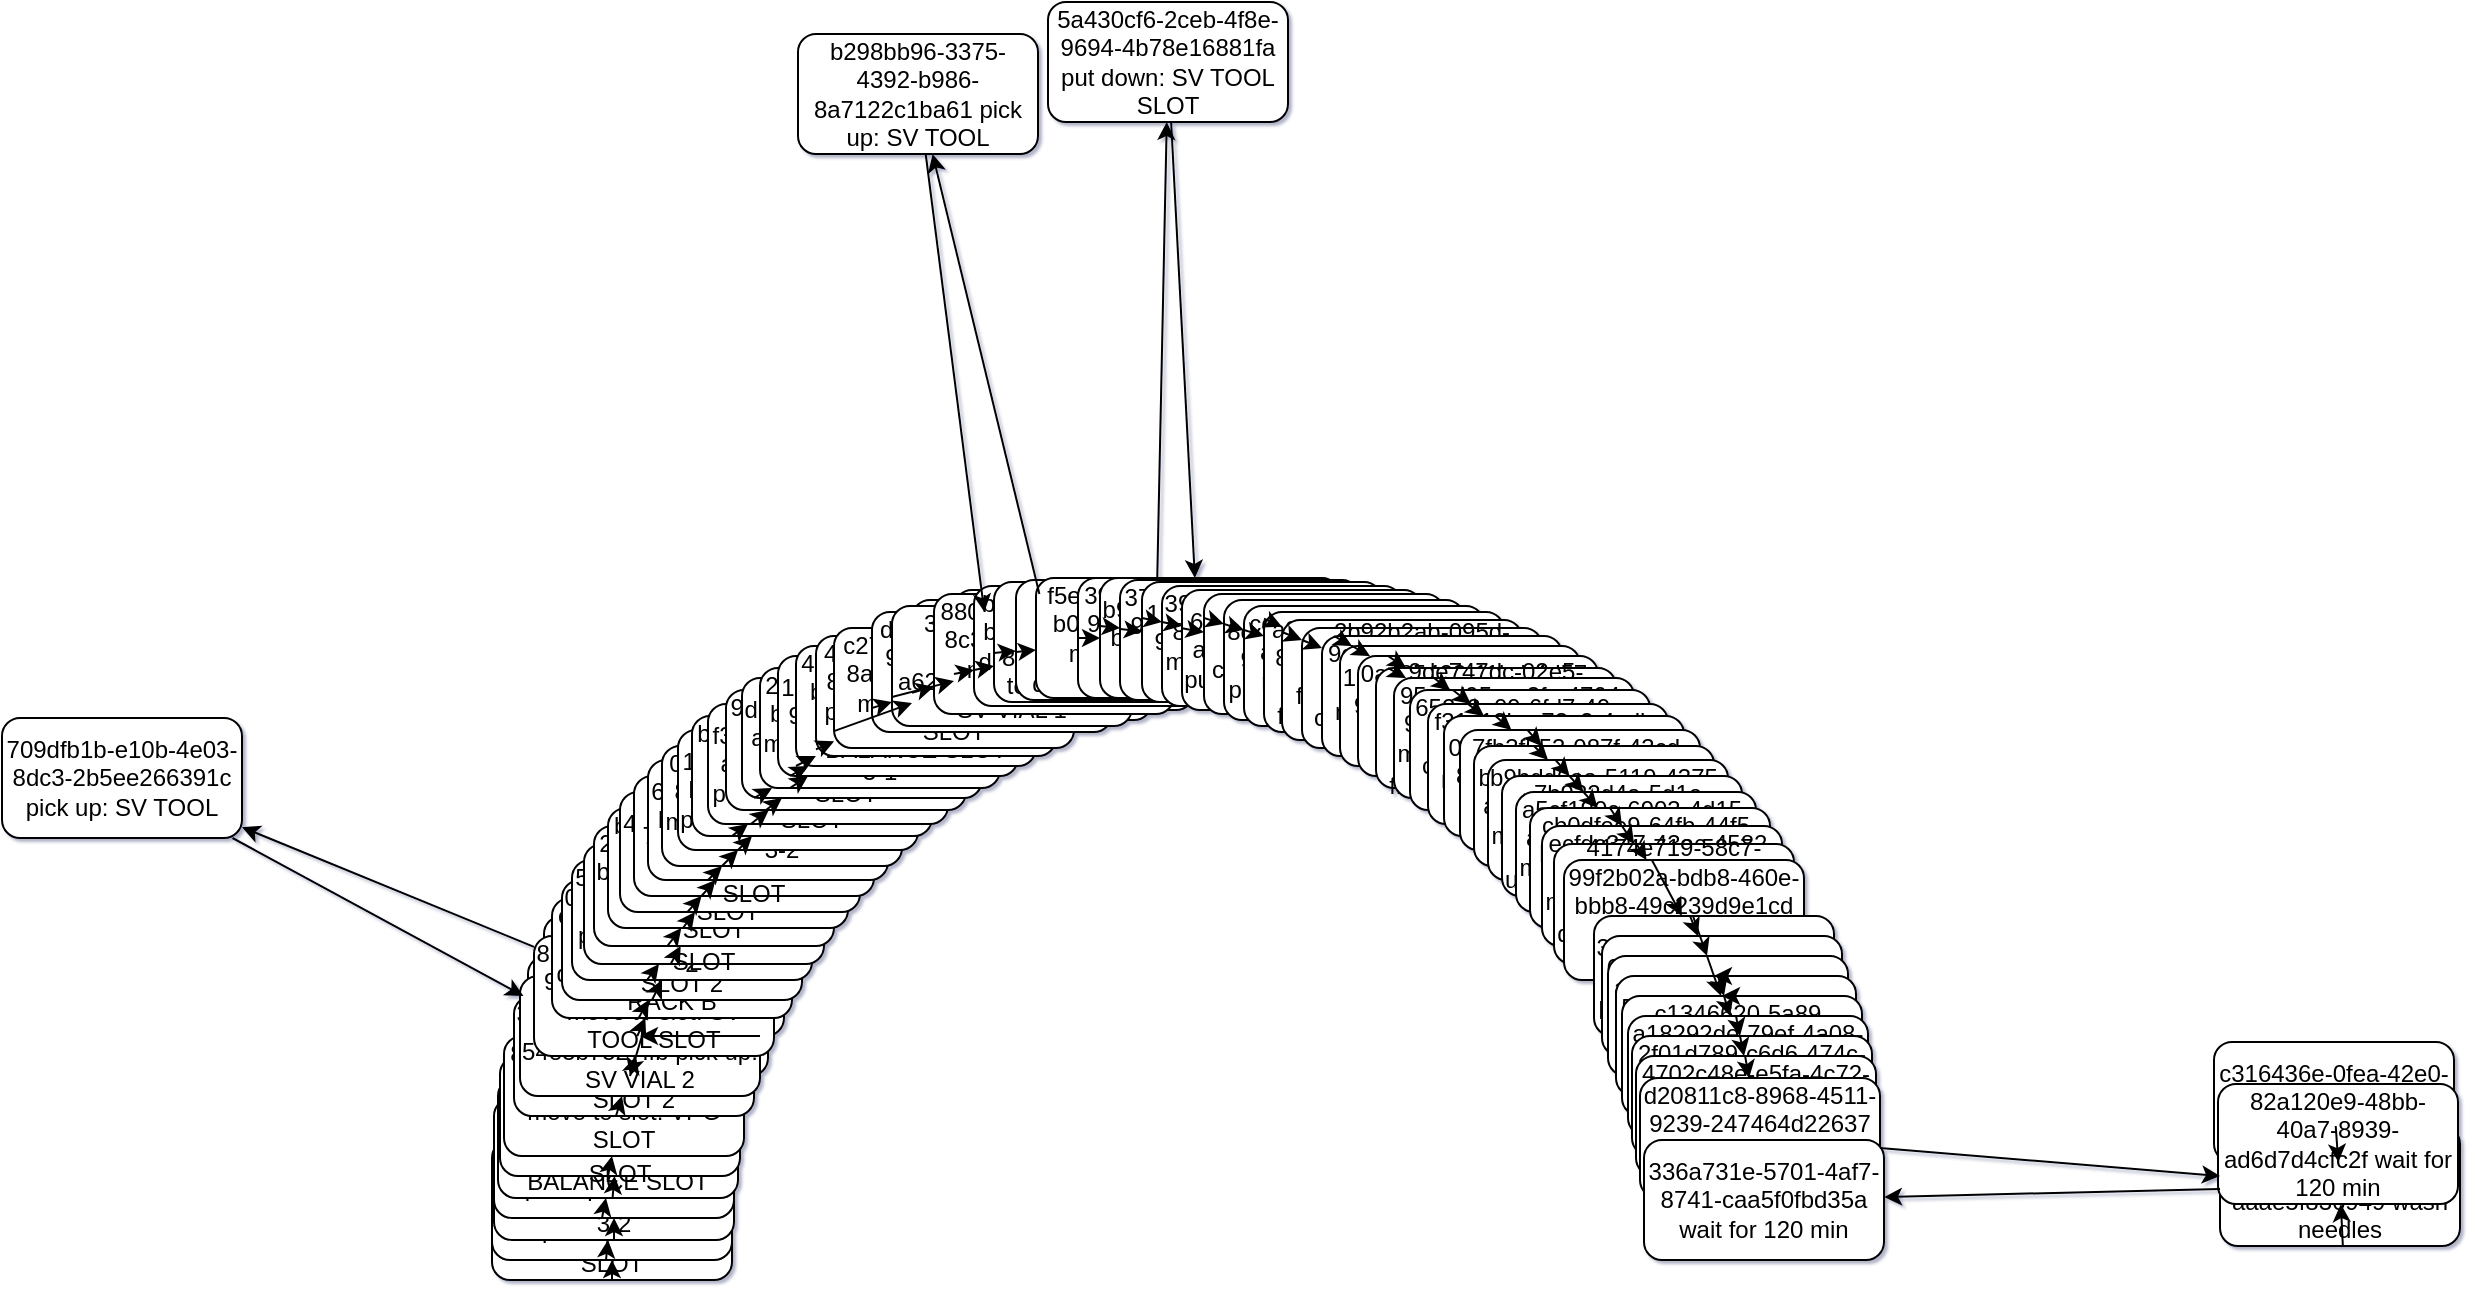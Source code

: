 <mxfile type="device" compressed="false">
    <diagram id="Page-1" name="Page-1">
      <mxGraphModel dx="1360" dy="864" grid="1" gridSize="10" guides="1" tooltips="1" connect="1" arrows="1" fold="1" page="1" pageScale="1" pageWidth="827" pageHeight="1169" math="0" shadow="1">
        <root>
          <mxCell id="0" />   
          <mxCell id="1" parent="0" />
        <object id="57fafa9e-f9c8-4d63-a87a-6852ea38f09d move to slot: VPG SLOT" label="57fafa9e-f9c8-4d63-a87a-6852ea38f09d move to slot: VPG SLOT">
      <mxCell style="rounded=1;whiteSpace=wrap;html=1;" vertex="1" parent="1">
          <mxGeometry x="392" y="579" width="120" height="60" as="geometry" />
      </mxCell>
    </object><object id="19a2df2c-93fd-46ca-81f1-bc9d346430cc pick up: VPG" label="19a2df2c-93fd-46ca-81f1-bc9d346430cc pick up: VPG">
      <mxCell style="rounded=1;whiteSpace=wrap;html=1;" vertex="1" parent="1">
          <mxGeometry x="392" y="569" width="120" height="60" as="geometry" />
      </mxCell>
    </object><object id="7feb403e-9bb4-465f-bfa5-8bf2149316ab move to slot: SLOT 2-3-2" label="7feb403e-9bb4-465f-bfa5-8bf2149316ab move to slot: SLOT 2-3-2">
      <mxCell style="rounded=1;whiteSpace=wrap;html=1;" vertex="1" parent="1">
          <mxGeometry x="393" y="559" width="120" height="60" as="geometry" />
      </mxCell>
    </object><object id="258aa76c-5518-403f-96a3-dfd960e9dd5c pick up: RACK B" label="258aa76c-5518-403f-96a3-dfd960e9dd5c pick up: RACK B">
      <mxCell style="rounded=1;whiteSpace=wrap;html=1;" vertex="1" parent="1">
          <mxGeometry x="393" y="548" width="120" height="60" as="geometry" />
      </mxCell>
    </object><object id="fc1227f6-ee27-4049-a09e-8749f1ae92ce move to slot: BALANCE SLOT" label="fc1227f6-ee27-4049-a09e-8749f1ae92ce move to slot: BALANCE SLOT">
      <mxCell style="rounded=1;whiteSpace=wrap;html=1;" vertex="1" parent="1">
          <mxGeometry x="395" y="538" width="120" height="60" as="geometry" />
      </mxCell>
    </object><object id="7a4042a5-3b56-4518-89c7-bc04ceb5cebc put down: BALANCE SLOT" label="7a4042a5-3b56-4518-89c7-bc04ceb5cebc put down: BALANCE SLOT">
      <mxCell style="rounded=1;whiteSpace=wrap;html=1;" vertex="1" parent="1">
          <mxGeometry x="396" y="527" width="120" height="60" as="geometry" />
      </mxCell>
    </object><object id="884984cb-1140-489f-a6b8-caca636c25e5 move to slot: VPG SLOT" label="884984cb-1140-489f-a6b8-caca636c25e5 move to slot: VPG SLOT">
      <mxCell style="rounded=1;whiteSpace=wrap;html=1;" vertex="1" parent="1">
          <mxGeometry x="398" y="517" width="120" height="60" as="geometry" />
      </mxCell>
    </object><object id="31886bd6-c415-463a-97c1-d21e2b3a7f51 put down: VPG SLOT" label="31886bd6-c415-463a-97c1-d21e2b3a7f51 put down: VPG SLOT">
      <mxCell style="rounded=1;whiteSpace=wrap;html=1;" vertex="1" parent="1">
          <mxGeometry x="410" y="477" width="120" height="60" as="geometry" />
      </mxCell>
    </object><object id="36c53a86-9dd1-43c0-9971-f04ccb6f2100 move to slot: SVV SLOT 2" label="36c53a86-9dd1-43c0-9971-f04ccb6f2100 move to slot: SVV SLOT 2">
      <mxCell style="rounded=1;whiteSpace=wrap;html=1;" vertex="1" parent="1">
          <mxGeometry x="403" y="497" width="120" height="60" as="geometry" />
      </mxCell>
    </object><object id="d96d0475-37b4-43b0-bdf8-54e5b7527ffb pick up: SV VIAL 2" label="d96d0475-37b4-43b0-bdf8-54e5b7527ffb pick up: SV VIAL 2">
      <mxCell style="rounded=1;whiteSpace=wrap;html=1;" vertex="1" parent="1">
          <mxGeometry x="406" y="487" width="120" height="60" as="geometry" />
      </mxCell>
    </object><object id="43a35fc0-4aa7-467f-8954-dfd09f3c031e move to slot: BALANCE SLOT" label="43a35fc0-4aa7-467f-8954-dfd09f3c031e move to slot: BALANCE SLOT">
      <mxCell style="rounded=1;whiteSpace=wrap;html=1;" vertex="1" parent="1">
          <mxGeometry x="418" y="457" width="120" height="60" as="geometry" />
      </mxCell>
    </object><object id="82ccadb8-b184-415b-923a-a54b8e715c32 move to slot: SV TOOL SLOT" label="82ccadb8-b184-415b-923a-a54b8e715c32 move to slot: SV TOOL SLOT">
      <mxCell style="rounded=1;whiteSpace=wrap;html=1;" vertex="1" parent="1">
          <mxGeometry x="413" y="467" width="120" height="60" as="geometry" />
      </mxCell>
    </object><object id="709dfb1b-e10b-4e03-8dc3-2b5ee266391c pick up: SV TOOL" label="709dfb1b-e10b-4e03-8dc3-2b5ee266391c pick up: SV TOOL">
      <mxCell style="rounded=1;whiteSpace=wrap;html=1;" vertex="1" parent="1">
          <mxGeometry x="147" y="358" width="120" height="60" as="geometry" />
      </mxCell>
    </object><object id="c4b4ba7c-66f3-48ae-ac7c-bb8f917ca091 dispense_sv to: vial-2 RACK B" label="c4b4ba7c-66f3-48ae-ac7c-bb8f917ca091 dispense_sv to: vial-2 RACK B">
      <mxCell style="rounded=1;whiteSpace=wrap;html=1;" vertex="1" parent="1">
          <mxGeometry x="422" y="448" width="120" height="60" as="geometry" />
      </mxCell>
    </object><object id="0b4c9a50-050b-497c-ae94-7025cfb67dbd move to slot: SVV SLOT 2" label="0b4c9a50-050b-497c-ae94-7025cfb67dbd move to slot: SVV SLOT 2">
      <mxCell style="rounded=1;whiteSpace=wrap;html=1;" vertex="1" parent="1">
          <mxGeometry x="427" y="439" width="120" height="60" as="geometry" />
      </mxCell>
    </object><object id="5d88073c-079c-4c4a-b8b7-ea7fa998ec72 put down: SVV SLOT 2" label="5d88073c-079c-4c4a-b8b7-ea7fa998ec72 put down: SVV SLOT 2">
      <mxCell style="rounded=1;whiteSpace=wrap;html=1;" vertex="1" parent="1">
          <mxGeometry x="432" y="429" width="120" height="60" as="geometry" />
      </mxCell>
    </object><object id="44b69445-b10a-4da9-bbc1-a82e3b29fa16 move to slot: SV TOOL SLOT" label="44b69445-b10a-4da9-bbc1-a82e3b29fa16 move to slot: SV TOOL SLOT">
      <mxCell style="rounded=1;whiteSpace=wrap;html=1;" vertex="1" parent="1">
          <mxGeometry x="438" y="421" width="120" height="60" as="geometry" />
      </mxCell>
    </object><object id="26a40171-f01e-48c0-b89f-8648fbf9f5e4 put down: SV TOOL SLOT" label="26a40171-f01e-48c0-b89f-8648fbf9f5e4 put down: SV TOOL SLOT">
      <mxCell style="rounded=1;whiteSpace=wrap;html=1;" vertex="1" parent="1">
          <mxGeometry x="443" y="412" width="120" height="60" as="geometry" />
      </mxCell>
    </object><object id="bf4cb63e-c734-4523-9847-e5f0a1c34750 move to slot: VPG SLOT" label="bf4cb63e-c734-4523-9847-e5f0a1c34750 move to slot: VPG SLOT">
      <mxCell style="rounded=1;whiteSpace=wrap;html=1;" vertex="1" parent="1">
          <mxGeometry x="450" y="403" width="120" height="60" as="geometry" />
      </mxCell>
    </object><object id="4d797c1c-7d6c-4d9d-93ca-ca1627265ffa pick up: VPG" label="4d797c1c-7d6c-4d9d-93ca-ca1627265ffa pick up: VPG">
      <mxCell style="rounded=1;whiteSpace=wrap;html=1;" vertex="1" parent="1">
          <mxGeometry x="456" y="395" width="120" height="60" as="geometry" />
      </mxCell>
    </object><object id="08226ea5-e78e-4838-9256-73c2e8e6c350 move to slot: BALANCE SLOT" label="08226ea5-e78e-4838-9256-73c2e8e6c350 move to slot: BALANCE SLOT">
      <mxCell style="rounded=1;whiteSpace=wrap;html=1;" vertex="1" parent="1">
          <mxGeometry x="463" y="387" width="120" height="60" as="geometry" />
      </mxCell>
    </object><object id="6cec7706-5b0d-4bc2-b44d-ca1e759d7dbd pick up: RACK B" label="6cec7706-5b0d-4bc2-b44d-ca1e759d7dbd pick up: RACK B">
      <mxCell style="rounded=1;whiteSpace=wrap;html=1;" vertex="1" parent="1">
          <mxGeometry x="470" y="379" width="120" height="60" as="geometry" />
      </mxCell>
    </object><object id="06c6fae5-8ccc-495b-8d3e-8ed80babf941 move to slot: SLOT 2-3-2" label="06c6fae5-8ccc-495b-8d3e-8ed80babf941 move to slot: SLOT 2-3-2">
      <mxCell style="rounded=1;whiteSpace=wrap;html=1;" vertex="1" parent="1">
          <mxGeometry x="477" y="372" width="120" height="60" as="geometry" />
      </mxCell>
    </object><object id="127bf727-aae2-4b40-b546-ca47ca491209 put down: SLOT 2-3-2" label="127bf727-aae2-4b40-b546-ca47ca491209 put down: SLOT 2-3-2">
      <mxCell style="rounded=1;whiteSpace=wrap;html=1;" vertex="1" parent="1">
          <mxGeometry x="485" y="364" width="120" height="60" as="geometry" />
      </mxCell>
    </object><object id="b5c0b614-8ea0-40f7-8646-a515533af1f9 move to slot: VPG SLOT" label="b5c0b614-8ea0-40f7-8646-a515533af1f9 move to slot: VPG SLOT">
      <mxCell style="rounded=1;whiteSpace=wrap;html=1;" vertex="1" parent="1">
          <mxGeometry x="492" y="357" width="120" height="60" as="geometry" />
      </mxCell>
    </object><object id="f3668481-b1b5-40d2-aa46-4efb24700699 put down: VPG SLOT" label="f3668481-b1b5-40d2-aa46-4efb24700699 put down: VPG SLOT">
      <mxCell style="rounded=1;whiteSpace=wrap;html=1;" vertex="1" parent="1">
          <mxGeometry x="500" y="351" width="120" height="60" as="geometry" />
      </mxCell>
    </object><object id="9a83fdaa-6721-4944-8b96-3586b1f0570f move to slot: VPG SLOT" label="9a83fdaa-6721-4944-8b96-3586b1f0570f move to slot: VPG SLOT">
      <mxCell style="rounded=1;whiteSpace=wrap;html=1;" vertex="1" parent="1">
          <mxGeometry x="509" y="344" width="120" height="60" as="geometry" />
      </mxCell>
    </object><object id="d2b3d89c-70bb-4bec-a091-72357a544714 pick up: VPG" label="d2b3d89c-70bb-4bec-a091-72357a544714 pick up: VPG">
      <mxCell style="rounded=1;whiteSpace=wrap;html=1;" vertex="1" parent="1">
          <mxGeometry x="517" y="338" width="120" height="60" as="geometry" />
      </mxCell>
    </object><object id="2b5bbcf9-8246-466d-b928-7556baa532c1 move to slot: SLOT 2-3-1" label="2b5bbcf9-8246-466d-b928-7556baa532c1 move to slot: SLOT 2-3-1">
      <mxCell style="rounded=1;whiteSpace=wrap;html=1;" vertex="1" parent="1">
          <mxGeometry x="526" y="333" width="120" height="60" as="geometry" />
      </mxCell>
    </object><object id="1040cc44-9bce-49ea-9666-8e4dcd916ec4 pick up: RACK C" label="1040cc44-9bce-49ea-9666-8e4dcd916ec4 pick up: RACK C">
      <mxCell style="rounded=1;whiteSpace=wrap;html=1;" vertex="1" parent="1">
          <mxGeometry x="535" y="327" width="120" height="60" as="geometry" />
      </mxCell>
    </object><object id="4d951914-2d44-4cfe-b2b0-5c757f76c2b2 move to slot: BALANCE SLOT" label="4d951914-2d44-4cfe-b2b0-5c757f76c2b2 move to slot: BALANCE SLOT">
      <mxCell style="rounded=1;whiteSpace=wrap;html=1;" vertex="1" parent="1">
          <mxGeometry x="544" y="322" width="120" height="60" as="geometry" />
      </mxCell>
    </object><object id="4fd07723-8d3b-4faa-808c-202d4822edc3 put down: BALANCE SLOT" label="4fd07723-8d3b-4faa-808c-202d4822edc3 put down: BALANCE SLOT">
      <mxCell style="rounded=1;whiteSpace=wrap;html=1;" vertex="1" parent="1">
          <mxGeometry x="554" y="317" width="120" height="60" as="geometry" />
      </mxCell>
    </object><object id="c27ca382-aafe-4f7b-8a82-894e4fd6860d move to slot: VPG SLOT" label="c27ca382-aafe-4f7b-8a82-894e4fd6860d move to slot: VPG SLOT">
      <mxCell style="rounded=1;whiteSpace=wrap;html=1;" vertex="1" parent="1">
          <mxGeometry x="563" y="313" width="120" height="60" as="geometry" />
      </mxCell>
    </object><object id="1a351554-783a-49e9-ac67-8d5c9253b3cc put down: VPG SLOT" label="1a351554-783a-49e9-ac67-8d5c9253b3cc put down: VPG SLOT">
      <mxCell style="rounded=1;whiteSpace=wrap;html=1;" vertex="1" parent="1">
          <mxGeometry x="602" y="299" width="120" height="60" as="geometry" />
      </mxCell>
    </object><object id="dbfa9a19-9d37-4edf-9724-bf8519c81474 move to slot: SVV SLOT 1" label="dbfa9a19-9d37-4edf-9724-bf8519c81474 move to slot: SVV SLOT 1">
      <mxCell style="rounded=1;whiteSpace=wrap;html=1;" vertex="1" parent="1">
          <mxGeometry x="582" y="305" width="120" height="60" as="geometry" />
      </mxCell>
    </object><object id="3be9735a-b863-4498-8248-a62bfcdf1f6e pick up: SV VIAL 1" label="3be9735a-b863-4498-8248-a62bfcdf1f6e pick up: SV VIAL 1">
      <mxCell style="rounded=1;whiteSpace=wrap;html=1;" vertex="1" parent="1">
          <mxGeometry x="592" y="302" width="120" height="60" as="geometry" />
      </mxCell>
    </object><object id="1904db5f-e420-4441-9862-fb7e6cfbe74e move to slot: BALANCE SLOT" label="1904db5f-e420-4441-9862-fb7e6cfbe74e move to slot: BALANCE SLOT">
      <mxCell style="rounded=1;whiteSpace=wrap;html=1;" vertex="1" parent="1">
          <mxGeometry x="623" y="294" width="120" height="60" as="geometry" />
      </mxCell>
    </object><object id="880d4c0a-7cdd-45cf-8c34-4c2e8257a852 move to slot: SV TOOL SLOT" label="880d4c0a-7cdd-45cf-8c34-4c2e8257a852 move to slot: SV TOOL SLOT">
      <mxCell style="rounded=1;whiteSpace=wrap;html=1;" vertex="1" parent="1">
          <mxGeometry x="613" y="296" width="120" height="60" as="geometry" />
      </mxCell>
    </object><object id="b298bb96-3375-4392-b986-8a7122c1ba61 pick up: SV TOOL" label="b298bb96-3375-4392-b986-8a7122c1ba61 pick up: SV TOOL">
      <mxCell style="rounded=1;whiteSpace=wrap;html=1;" vertex="1" parent="1">
          <mxGeometry x="545" y="16" width="120" height="60" as="geometry" />
      </mxCell>
    </object><object id="b0fb17db-981f-4965-b796-925155b5488d dispense_sv to: vial-1 RACK C" label="b0fb17db-981f-4965-b796-925155b5488d dispense_sv to: vial-1 RACK C">
      <mxCell style="rounded=1;whiteSpace=wrap;html=1;" vertex="1" parent="1">
          <mxGeometry x="633" y="292" width="120" height="60" as="geometry" />
      </mxCell>
    </object><object id="43e70098-b7e9-4dd1-b6e9-8224899d28ce move to slot: SVV SLOT 1" label="43e70098-b7e9-4dd1-b6e9-8224899d28ce move to slot: SVV SLOT 1">
      <mxCell style="rounded=1;whiteSpace=wrap;html=1;" vertex="1" parent="1">
          <mxGeometry x="643" y="290" width="120" height="60" as="geometry" />
      </mxCell>
    </object><object id="6855760e-a22e-430b-ab9b-f2c533828610 put down: SVV SLOT 1" label="6855760e-a22e-430b-ab9b-f2c533828610 put down: SVV SLOT 1">
      <mxCell style="rounded=1;whiteSpace=wrap;html=1;" vertex="1" parent="1">
          <mxGeometry x="654" y="289" width="120" height="60" as="geometry" />
      </mxCell>
    </object><object id="f5e391f0-1403-47f3-b0eb-92aff08442ac move to slot: SV TOOL SLOT" label="f5e391f0-1403-47f3-b0eb-92aff08442ac move to slot: SV TOOL SLOT">
      <mxCell style="rounded=1;whiteSpace=wrap;html=1;" vertex="1" parent="1">
          <mxGeometry x="664" y="288" width="120" height="60" as="geometry" />
      </mxCell>
    </object><object id="5a430cf6-2ceb-4f8e-9694-4b78e16881fa put down: SV TOOL SLOT" label="5a430cf6-2ceb-4f8e-9694-4b78e16881fa put down: SV TOOL SLOT">
      <mxCell style="rounded=1;whiteSpace=wrap;html=1;" vertex="1" parent="1">
          <mxGeometry x="670" y="0" width="120" height="60" as="geometry" />
      </mxCell>
    </object><object id="39f6e775-211c-48d2-93d8-69d9a04a77d4 move to slot: VPG SLOT" label="39f6e775-211c-48d2-93d8-69d9a04a77d4 move to slot: VPG SLOT">
      <mxCell style="rounded=1;whiteSpace=wrap;html=1;" vertex="1" parent="1">
          <mxGeometry x="685" y="288" width="120" height="60" as="geometry" />
      </mxCell>
    </object><object id="b9b4c41e-8631-473c-b41b-126c953c759e pick up: VPG" label="b9b4c41e-8631-473c-b41b-126c953c759e pick up: VPG">
      <mxCell style="rounded=1;whiteSpace=wrap;html=1;" vertex="1" parent="1">
          <mxGeometry x="696" y="288" width="120" height="60" as="geometry" />
      </mxCell>
    </object><object id="37e68086-10f1-4e33-99c4-4954229a66cd move to slot: BALANCE SLOT" label="37e68086-10f1-4e33-99c4-4954229a66cd move to slot: BALANCE SLOT">
      <mxCell style="rounded=1;whiteSpace=wrap;html=1;" vertex="1" parent="1">
          <mxGeometry x="706" y="289" width="120" height="60" as="geometry" />
      </mxCell>
    </object><object id="1ab40290-2fea-404e-9da1-4d6f6146716a pick up: RACK C" label="1ab40290-2fea-404e-9da1-4d6f6146716a pick up: RACK C">
      <mxCell style="rounded=1;whiteSpace=wrap;html=1;" vertex="1" parent="1">
          <mxGeometry x="717" y="290" width="120" height="60" as="geometry" />
      </mxCell>
    </object><object id="390cbecb-8da3-427d-8cd2-dd02ca16bea9 move to slot: SLOT 2-3-1" label="390cbecb-8da3-427d-8cd2-dd02ca16bea9 move to slot: SLOT 2-3-1">
      <mxCell style="rounded=1;whiteSpace=wrap;html=1;" vertex="1" parent="1">
          <mxGeometry x="727" y="292" width="120" height="60" as="geometry" />
      </mxCell>
    </object><object id="65f6af21-03a8-4346-aca6-c777bee49589 put down: SLOT 2-3-1" label="65f6af21-03a8-4346-aca6-c777bee49589 put down: SLOT 2-3-1">
      <mxCell style="rounded=1;whiteSpace=wrap;html=1;" vertex="1" parent="1">
          <mxGeometry x="737" y="294" width="120" height="60" as="geometry" />
      </mxCell>
    </object><object id="de870939-51b0-4b09-bc27-c203d9d3de45 move to slot: VPG SLOT" label="de870939-51b0-4b09-bc27-c203d9d3de45 move to slot: VPG SLOT">
      <mxCell style="rounded=1;whiteSpace=wrap;html=1;" vertex="1" parent="1">
          <mxGeometry x="748" y="296" width="120" height="60" as="geometry" />
      </mxCell>
    </object><object id="8c9ec59c-eb00-4434-9fdd-b69c095f30a7 put down: VPG SLOT" label="8c9ec59c-eb00-4434-9fdd-b69c095f30a7 put down: VPG SLOT">
      <mxCell style="rounded=1;whiteSpace=wrap;html=1;" vertex="1" parent="1">
          <mxGeometry x="758" y="299" width="120" height="60" as="geometry" />
      </mxCell>
    </object><object id="cd1dd208-913b-493f-aa41-037b2af1b61f move to slot: SLOT OFF-1" label="cd1dd208-913b-493f-aa41-037b2af1b61f move to slot: SLOT OFF-1">
      <mxCell style="rounded=1;whiteSpace=wrap;html=1;" vertex="1" parent="1">
          <mxGeometry x="768" y="302" width="120" height="60" as="geometry" />
      </mxCell>
    </object><object id="a9b86636-f2fb-4228-820a-c23dcdd9d2cd concurrent aspirate from: vial-1 RACK A" label="a9b86636-f2fb-4228-820a-c23dcdd9d2cd concurrent aspirate from: vial-1 RACK A">
      <mxCell style="rounded=1;whiteSpace=wrap;html=1;" vertex="1" parent="1">
          <mxGeometry x="778" y="305" width="120" height="60" as="geometry" />
      </mxCell>
    </object><object id="361a679e-ec89-4da1-aa53-f26348059ef9 move to slot: SLOT 2-3-1" label="361a679e-ec89-4da1-aa53-f26348059ef9 move to slot: SLOT 2-3-1">
      <mxCell style="rounded=1;whiteSpace=wrap;html=1;" vertex="1" parent="1">
          <mxGeometry x="787" y="309" width="120" height="60" as="geometry" />
      </mxCell>
    </object><object id="2b92b2ab-095d-4375-a651-1d38b3793f28 concurrent dispense to: vial-1 RACK C" label="2b92b2ab-095d-4375-a651-1d38b3793f28 concurrent dispense to: vial-1 RACK C">
      <mxCell style="rounded=1;whiteSpace=wrap;html=1;" vertex="1" parent="1">
          <mxGeometry x="797" y="313" width="120" height="60" as="geometry" />
      </mxCell>
    </object><object id="9d1cdc29-ea67-48f0-a95f-df51cde3658c move to slot: WASH BAY" label="9d1cdc29-ea67-48f0-a95f-df51cde3658c move to slot: WASH BAY">
      <mxCell style="rounded=1;whiteSpace=wrap;html=1;" vertex="1" parent="1">
          <mxGeometry x="807" y="317" width="120" height="60" as="geometry" />
      </mxCell>
    </object><object id="167d511b-dd51-4bce-9c9f-34e8bbe60ced wash needles" label="167d511b-dd51-4bce-9c9f-34e8bbe60ced wash needles">
      <mxCell style="rounded=1;whiteSpace=wrap;html=1;" vertex="1" parent="1">
          <mxGeometry x="816" y="322" width="120" height="60" as="geometry" />
      </mxCell>
    </object><object id="0ac85423-11bd-4d57-82bd-2ef84ff812da move to slot: SLOT OFF-1" label="0ac85423-11bd-4d57-82bd-2ef84ff812da move to slot: SLOT OFF-1">
      <mxCell style="rounded=1;whiteSpace=wrap;html=1;" vertex="1" parent="1">
          <mxGeometry x="825" y="327" width="120" height="60" as="geometry" />
      </mxCell>
    </object><object id="9de747dc-02e5-4782-a816-b7cd75c89e60 concurrent aspirate from: vial-1 RACK A" label="9de747dc-02e5-4782-a816-b7cd75c89e60 concurrent aspirate from: vial-1 RACK A">
      <mxCell style="rounded=1;whiteSpace=wrap;html=1;" vertex="1" parent="1">
          <mxGeometry x="834" y="333" width="120" height="60" as="geometry" />
      </mxCell>
    </object><object id="95c6d95e-e3fc-4704-9c96-bed561de79d6 move to slot: SLOT 2-3-2" label="95c6d95e-e3fc-4704-9c96-bed561de79d6 move to slot: SLOT 2-3-2">
      <mxCell style="rounded=1;whiteSpace=wrap;html=1;" vertex="1" parent="1">
          <mxGeometry x="843" y="338" width="120" height="60" as="geometry" />
      </mxCell>
    </object><object id="652c3e09-6fd7-40ea-857f-0ea1eff9144b concurrent dispense to: vial-2 RACK B" label="652c3e09-6fd7-40ea-857f-0ea1eff9144b concurrent dispense to: vial-2 RACK B">
      <mxCell style="rounded=1;whiteSpace=wrap;html=1;" vertex="1" parent="1">
          <mxGeometry x="851" y="344" width="120" height="60" as="geometry" />
      </mxCell>
    </object><object id="f31c12ba-73c2-4cdb-a289-0de7fefe0db0 move to slot: WASH BAY" label="f31c12ba-73c2-4cdb-a289-0de7fefe0db0 move to slot: WASH BAY">
      <mxCell style="rounded=1;whiteSpace=wrap;html=1;" vertex="1" parent="1">
          <mxGeometry x="860" y="351" width="120" height="60" as="geometry" />
      </mxCell>
    </object><object id="09d260ea-ef2d-4577-84cd-5b1052c2dc0c wash needles" label="09d260ea-ef2d-4577-84cd-5b1052c2dc0c wash needles">
      <mxCell style="rounded=1;whiteSpace=wrap;html=1;" vertex="1" parent="1">
          <mxGeometry x="868" y="357" width="120" height="60" as="geometry" />
      </mxCell>
    </object><object id="7fb3f553-087f-43cd-b3ef-b8a657bbe108 move to slot: PDT SLOT 1" label="7fb3f553-087f-43cd-b3ef-b8a657bbe108 move to slot: PDT SLOT 1">
      <mxCell style="rounded=1;whiteSpace=wrap;html=1;" vertex="1" parent="1">
          <mxGeometry x="876" y="364" width="120" height="60" as="geometry" />
      </mxCell>
    </object><object id="b2e838f3-a37d-43e5-ae4a-300240d40552 pick up: PDT 1" label="b2e838f3-a37d-43e5-ae4a-300240d40552 pick up: PDT 1">
      <mxCell style="rounded=1;whiteSpace=wrap;html=1;" vertex="1" parent="1">
          <mxGeometry x="883" y="372" width="120" height="60" as="geometry" />
      </mxCell>
    </object><object id="b9bdd6aa-5119-4375-9870-1f692abf6035 move to slot: SLOT 2-3-3" label="b9bdd6aa-5119-4375-9870-1f692abf6035 move to slot: SLOT 2-3-3">
      <mxCell style="rounded=1;whiteSpace=wrap;html=1;" vertex="1" parent="1">
          <mxGeometry x="890" y="379" width="120" height="60" as="geometry" />
      </mxCell>
    </object><object id="7b932d4a-5d1e-472e-b140-50ce2cf8b9d2 pick up: PdpTip-1 RACK D" label="7b932d4a-5d1e-472e-b140-50ce2cf8b9d2 pick up: PdpTip-1 RACK D">
      <mxCell style="rounded=1;whiteSpace=wrap;html=1;" vertex="1" parent="1">
          <mxGeometry x="897" y="387" width="120" height="60" as="geometry" />
      </mxCell>
    </object><object id="a5cf190c-6903-4d15-a580-89ceb05b710b move to slot: SLOT 2-3-2" label="a5cf190c-6903-4d15-a580-89ceb05b710b move to slot: SLOT 2-3-2">
      <mxCell style="rounded=1;whiteSpace=wrap;html=1;" vertex="1" parent="1">
          <mxGeometry x="904" y="395" width="120" height="60" as="geometry" />
      </mxCell>
    </object><object id="cb0dfee9-64fb-44f5-b61e-6e7b58322921 aspirate_pdp from: vial-1 RACK B" label="cb0dfee9-64fb-44f5-b61e-6e7b58322921 aspirate_pdp from: vial-1 RACK B">
      <mxCell style="rounded=1;whiteSpace=wrap;html=1;" vertex="1" parent="1">
          <mxGeometry x="911" y="403" width="120" height="60" as="geometry" />
      </mxCell>
    </object><object id="ecfdc347-43ac-4582-9da5-f1b46f7695b7 move to slot: SLOT 2-3-1" label="ecfdc347-43ac-4582-9da5-f1b46f7695b7 move to slot: SLOT 2-3-1">
      <mxCell style="rounded=1;whiteSpace=wrap;html=1;" vertex="1" parent="1">
          <mxGeometry x="917" y="412" width="120" height="60" as="geometry" />
      </mxCell>
    </object><object id="4174e719-58c7-4d37-9eb7-5ef4730f408e dispense_pdp to: vial-1 RACK C" label="4174e719-58c7-4d37-9eb7-5ef4730f408e dispense_pdp to: vial-1 RACK C">
      <mxCell style="rounded=1;whiteSpace=wrap;html=1;" vertex="1" parent="1">
          <mxGeometry x="923" y="421" width="120" height="60" as="geometry" />
      </mxCell>
    </object><object id="99f2b02a-bdb8-460e-bbb8-49c239d9e1cd move to slot: DISPOSAL" label="99f2b02a-bdb8-460e-bbb8-49c239d9e1cd move to slot: DISPOSAL">
      <mxCell style="rounded=1;whiteSpace=wrap;html=1;" vertex="1" parent="1">
          <mxGeometry x="928" y="429" width="120" height="60" as="geometry" />
      </mxCell>
    </object><object id="388c5e77-c9b6-4420-aabd-46dfb2cba8af put down: DISPOSAL" label="388c5e77-c9b6-4420-aabd-46dfb2cba8af put down: DISPOSAL">
      <mxCell style="rounded=1;whiteSpace=wrap;html=1;" vertex="1" parent="1">
          <mxGeometry x="943" y="457" width="120" height="60" as="geometry" />
      </mxCell>
    </object><object id="63b087f2-3ead-4917-9f25-43d2a67f7ec1 wait for 5 min" label="63b087f2-3ead-4917-9f25-43d2a67f7ec1 wait for 5 min">
      <mxCell style="rounded=1;whiteSpace=wrap;html=1;" vertex="1" parent="1">
          <mxGeometry x="947" y="467" width="120" height="60" as="geometry" />
      </mxCell>
    </object><object id="a562cbba-c28f-46a9-8924-197d32057b61 wait for 5 min" label="a562cbba-c28f-46a9-8924-197d32057b61 wait for 5 min">
      <mxCell style="rounded=1;whiteSpace=wrap;html=1;" vertex="1" parent="1">
          <mxGeometry x="950" y="477" width="120" height="60" as="geometry" />
      </mxCell>
    </object><object id="5e6515d8-61b2-4fc4-a3e5-5077bfafef91 wait for 5 min" label="5e6515d8-61b2-4fc4-a3e5-5077bfafef91 wait for 5 min">
      <mxCell style="rounded=1;whiteSpace=wrap;html=1;" vertex="1" parent="1">
          <mxGeometry x="954" y="487" width="120" height="60" as="geometry" />
      </mxCell>
    </object><object id="c1346620-5a89-4922-a3c9-49d1dc35e51b move to slot: SLOT 2-3-2" label="c1346620-5a89-4922-a3c9-49d1dc35e51b move to slot: SLOT 2-3-2">
      <mxCell style="rounded=1;whiteSpace=wrap;html=1;" vertex="1" parent="1">
          <mxGeometry x="957" y="497" width="120" height="60" as="geometry" />
      </mxCell>
    </object><object id="a18292de-79ef-4a08-9d3c-df29d3a3f7bc concurrent aspirate from: vial-2 RACK B" label="a18292de-79ef-4a08-9d3c-df29d3a3f7bc concurrent aspirate from: vial-2 RACK B">
      <mxCell style="rounded=1;whiteSpace=wrap;html=1;" vertex="1" parent="1">
          <mxGeometry x="960" y="507" width="120" height="60" as="geometry" />
      </mxCell>
    </object><object id="2f01d789-c6d6-474c-9cd6-b8f34e1c41c0 move to slot: SLOT 2-3-1" label="2f01d789-c6d6-474c-9cd6-b8f34e1c41c0 move to slot: SLOT 2-3-1">
      <mxCell style="rounded=1;whiteSpace=wrap;html=1;" vertex="1" parent="1">
          <mxGeometry x="962" y="517" width="120" height="60" as="geometry" />
      </mxCell>
    </object><object id="4702c48e-e5fa-4c72-b085-4348dbe2d267 concurrent dispense to: vial-1 RACK C" label="4702c48e-e5fa-4c72-b085-4348dbe2d267 concurrent dispense to: vial-1 RACK C">
      <mxCell style="rounded=1;whiteSpace=wrap;html=1;" vertex="1" parent="1">
          <mxGeometry x="964" y="527" width="120" height="60" as="geometry" />
      </mxCell>
    </object><object id="d20811c8-8968-4511-9239-247464d22637 move to slot: WASH BAY" label="d20811c8-8968-4511-9239-247464d22637 move to slot: WASH BAY">
      <mxCell style="rounded=1;whiteSpace=wrap;html=1;" vertex="1" parent="1">
          <mxGeometry x="966" y="538" width="120" height="60" as="geometry" />
      </mxCell>
    </object><object id="4ad063ac-24a1-492e-b637-aaae5f836949 wash needles" label="4ad063ac-24a1-492e-b637-aaae5f836949 wash needles">
      <mxCell style="rounded=1;whiteSpace=wrap;html=1;" vertex="1" parent="1">
          <mxGeometry x="1256" y="562" width="120" height="60" as="geometry" />
      </mxCell>
    </object><object id="c316436e-0fea-42e0-bf6d-e2c22938eb8f wait for 120 min" label="c316436e-0fea-42e0-bf6d-e2c22938eb8f wait for 120 min">
      <mxCell style="rounded=1;whiteSpace=wrap;html=1;" vertex="1" parent="1">
          <mxGeometry x="1253" y="520" width="120" height="60" as="geometry" />
      </mxCell>
    </object><object id="82a120e9-48bb-40a7-8939-ad6d7d4cfc2f wait for 120 min" label="82a120e9-48bb-40a7-8939-ad6d7d4cfc2f wait for 120 min">
      <mxCell style="rounded=1;whiteSpace=wrap;html=1;" vertex="1" parent="1">
          <mxGeometry x="1255" y="541" width="120" height="60" as="geometry" />
      </mxCell>
    </object><object id="336a731e-5701-4af7-8741-caa5f0fbd35a wait for 120 min" label="336a731e-5701-4af7-8741-caa5f0fbd35a wait for 120 min">
      <mxCell style="rounded=1;whiteSpace=wrap;html=1;" vertex="1" parent="1">
          <mxGeometry x="968" y="569" width="120" height="60" as="geometry" />
      </mxCell>
    </object><object id="8d5808ceda3da7440d7dd9e5947894d1" label="" source="57fafa9e-f9c8-4d63-a87a-6852ea38f09d&#10;move to slot: VPG SLOT" target="19a2df2c-93fd-46ca-81f1-bc9d346430cc&#10;pick up: VPG">
      <mxCell style="endArrow=classic" edge="1" parent="1" source="57fafa9e-f9c8-4d63-a87a-6852ea38f09d move to slot: VPG SLOT" target="19a2df2c-93fd-46ca-81f1-bc9d346430cc pick up: VPG">
          <mxGeometry relative="1" as="geometry" />
      </mxCell>
    </object><object id="11bba649b798cbb19df28d3b47721130" label="" source="19a2df2c-93fd-46ca-81f1-bc9d346430cc&#10;pick up: VPG" target="7feb403e-9bb4-465f-bfa5-8bf2149316ab&#10;move to slot: SLOT 2-3-2">
      <mxCell style="endArrow=classic" edge="1" parent="1" source="19a2df2c-93fd-46ca-81f1-bc9d346430cc pick up: VPG" target="7feb403e-9bb4-465f-bfa5-8bf2149316ab move to slot: SLOT 2-3-2">
          <mxGeometry relative="1" as="geometry" />
      </mxCell>
    </object><object id="827e6a45ef5bb360ae3e60d5f964e7e6" label="" source="7feb403e-9bb4-465f-bfa5-8bf2149316ab&#10;move to slot: SLOT 2-3-2" target="258aa76c-5518-403f-96a3-dfd960e9dd5c&#10;pick up: RACK B">
      <mxCell style="endArrow=classic" edge="1" parent="1" source="7feb403e-9bb4-465f-bfa5-8bf2149316ab move to slot: SLOT 2-3-2" target="258aa76c-5518-403f-96a3-dfd960e9dd5c pick up: RACK B">
          <mxGeometry relative="1" as="geometry" />
      </mxCell>
    </object><object id="2b747546168a6801eaf165050702c2af" label="" source="258aa76c-5518-403f-96a3-dfd960e9dd5c&#10;pick up: RACK B" target="fc1227f6-ee27-4049-a09e-8749f1ae92ce&#10;move to slot: BALANCE SLOT">
      <mxCell style="endArrow=classic" edge="1" parent="1" source="258aa76c-5518-403f-96a3-dfd960e9dd5c pick up: RACK B" target="fc1227f6-ee27-4049-a09e-8749f1ae92ce move to slot: BALANCE SLOT">
          <mxGeometry relative="1" as="geometry" />
      </mxCell>
    </object><object id="593906d4df9bbe6d3316a6feecea87c4" label="" source="fc1227f6-ee27-4049-a09e-8749f1ae92ce&#10;move to slot: BALANCE SLOT" target="7a4042a5-3b56-4518-89c7-bc04ceb5cebc&#10;put down: BALANCE SLOT">
      <mxCell style="endArrow=classic" edge="1" parent="1" source="fc1227f6-ee27-4049-a09e-8749f1ae92ce move to slot: BALANCE SLOT" target="7a4042a5-3b56-4518-89c7-bc04ceb5cebc put down: BALANCE SLOT">
          <mxGeometry relative="1" as="geometry" />
      </mxCell>
    </object><object id="e9658fba29e0170fe653984cf41b227e" label="" source="7a4042a5-3b56-4518-89c7-bc04ceb5cebc&#10;put down: BALANCE SLOT" target="884984cb-1140-489f-a6b8-caca636c25e5&#10;move to slot: VPG SLOT">
      <mxCell style="endArrow=classic" edge="1" parent="1" source="7a4042a5-3b56-4518-89c7-bc04ceb5cebc put down: BALANCE SLOT" target="884984cb-1140-489f-a6b8-caca636c25e5 move to slot: VPG SLOT">
          <mxGeometry relative="1" as="geometry" />
      </mxCell>
    </object><object id="7f53d60a8272373fb8ba34de077337cb" label="" source="884984cb-1140-489f-a6b8-caca636c25e5&#10;move to slot: VPG SLOT" target="31886bd6-c415-463a-97c1-d21e2b3a7f51&#10;put down: VPG SLOT">
      <mxCell style="endArrow=classic" edge="1" parent="1" source="884984cb-1140-489f-a6b8-caca636c25e5 move to slot: VPG SLOT" target="31886bd6-c415-463a-97c1-d21e2b3a7f51 put down: VPG SLOT">
          <mxGeometry relative="1" as="geometry" />
      </mxCell>
    </object><object id="5a0a65e43467519efec7c96bdd5e05f0" label="" source="709dfb1b-e10b-4e03-8dc3-2b5ee266391c&#10;pick up: SV TOOL" target="36c53a86-9dd1-43c0-9971-f04ccb6f2100&#10;move to slot: SVV SLOT 2">
      <mxCell style="endArrow=classic" edge="1" parent="1" source="709dfb1b-e10b-4e03-8dc3-2b5ee266391c pick up: SV TOOL" target="36c53a86-9dd1-43c0-9971-f04ccb6f2100 move to slot: SVV SLOT 2">
          <mxGeometry relative="1" as="geometry" />
      </mxCell>
    </object><object id="dcd3fb7f2c3ff319379121e9aee936cc" label="" source="36c53a86-9dd1-43c0-9971-f04ccb6f2100&#10;move to slot: SVV SLOT 2" target="d96d0475-37b4-43b0-bdf8-54e5b7527ffb&#10;pick up: SV VIAL 2">
      <mxCell style="endArrow=classic" edge="1" parent="1" source="36c53a86-9dd1-43c0-9971-f04ccb6f2100 move to slot: SVV SLOT 2" target="d96d0475-37b4-43b0-bdf8-54e5b7527ffb pick up: SV VIAL 2">
          <mxGeometry relative="1" as="geometry" />
      </mxCell>
    </object><object id="d97c0b385d186f75cacbbecb8a5df7cc" label="" source="d96d0475-37b4-43b0-bdf8-54e5b7527ffb&#10;pick up: SV VIAL 2" target="43a35fc0-4aa7-467f-8954-dfd09f3c031e&#10;move to slot: BALANCE SLOT">
      <mxCell style="endArrow=classic" edge="1" parent="1" source="d96d0475-37b4-43b0-bdf8-54e5b7527ffb pick up: SV VIAL 2" target="43a35fc0-4aa7-467f-8954-dfd09f3c031e move to slot: BALANCE SLOT">
          <mxGeometry relative="1" as="geometry" />
      </mxCell>
    </object><object id="fe44b3af09d386e8025335faf9a40d07" label="" source="31886bd6-c415-463a-97c1-d21e2b3a7f51&#10;put down: VPG SLOT" target="82ccadb8-b184-415b-923a-a54b8e715c32&#10;move to slot: SV TOOL SLOT">
      <mxCell style="endArrow=classic" edge="1" parent="1" source="31886bd6-c415-463a-97c1-d21e2b3a7f51 put down: VPG SLOT" target="82ccadb8-b184-415b-923a-a54b8e715c32 move to slot: SV TOOL SLOT">
          <mxGeometry relative="1" as="geometry" />
      </mxCell>
    </object><object id="1cb3cc108c2fa2a928380424efb1a6bc" label="" source="82ccadb8-b184-415b-923a-a54b8e715c32&#10;move to slot: SV TOOL SLOT" target="709dfb1b-e10b-4e03-8dc3-2b5ee266391c&#10;pick up: SV TOOL">
      <mxCell style="endArrow=classic" edge="1" parent="1" source="82ccadb8-b184-415b-923a-a54b8e715c32 move to slot: SV TOOL SLOT" target="709dfb1b-e10b-4e03-8dc3-2b5ee266391c pick up: SV TOOL">
          <mxGeometry relative="1" as="geometry" />
      </mxCell>
    </object><object id="134409ab98ff5266123f34ca3be88c77" label="" source="43a35fc0-4aa7-467f-8954-dfd09f3c031e&#10;move to slot: BALANCE SLOT" target="c4b4ba7c-66f3-48ae-ac7c-bb8f917ca091&#10;dispense_sv to: vial-2 RACK B">
      <mxCell style="endArrow=classic" edge="1" parent="1" source="43a35fc0-4aa7-467f-8954-dfd09f3c031e move to slot: BALANCE SLOT" target="c4b4ba7c-66f3-48ae-ac7c-bb8f917ca091 dispense_sv to: vial-2 RACK B">
          <mxGeometry relative="1" as="geometry" />
      </mxCell>
    </object><object id="044525e486d5ff0675971ca23b3fb60c" label="" source="c4b4ba7c-66f3-48ae-ac7c-bb8f917ca091&#10;dispense_sv to: vial-2 RACK B" target="0b4c9a50-050b-497c-ae94-7025cfb67dbd&#10;move to slot: SVV SLOT 2">
      <mxCell style="endArrow=classic" edge="1" parent="1" source="c4b4ba7c-66f3-48ae-ac7c-bb8f917ca091 dispense_sv to: vial-2 RACK B" target="0b4c9a50-050b-497c-ae94-7025cfb67dbd move to slot: SVV SLOT 2">
          <mxGeometry relative="1" as="geometry" />
      </mxCell>
    </object><object id="1467553d909566a29da581d64d69921e" label="" source="0b4c9a50-050b-497c-ae94-7025cfb67dbd&#10;move to slot: SVV SLOT 2" target="5d88073c-079c-4c4a-b8b7-ea7fa998ec72&#10;put down: SVV SLOT 2">
      <mxCell style="endArrow=classic" edge="1" parent="1" source="0b4c9a50-050b-497c-ae94-7025cfb67dbd move to slot: SVV SLOT 2" target="5d88073c-079c-4c4a-b8b7-ea7fa998ec72 put down: SVV SLOT 2">
          <mxGeometry relative="1" as="geometry" />
      </mxCell>
    </object><object id="f57831538a634675a5ce14f413ea89e7" label="" source="5d88073c-079c-4c4a-b8b7-ea7fa998ec72&#10;put down: SVV SLOT 2" target="44b69445-b10a-4da9-bbc1-a82e3b29fa16&#10;move to slot: SV TOOL SLOT">
      <mxCell style="endArrow=classic" edge="1" parent="1" source="5d88073c-079c-4c4a-b8b7-ea7fa998ec72 put down: SVV SLOT 2" target="44b69445-b10a-4da9-bbc1-a82e3b29fa16 move to slot: SV TOOL SLOT">
          <mxGeometry relative="1" as="geometry" />
      </mxCell>
    </object><object id="2a24f0f74112fcf0f85398ba6856d78c" label="" source="44b69445-b10a-4da9-bbc1-a82e3b29fa16&#10;move to slot: SV TOOL SLOT" target="26a40171-f01e-48c0-b89f-8648fbf9f5e4&#10;put down: SV TOOL SLOT">
      <mxCell style="endArrow=classic" edge="1" parent="1" source="44b69445-b10a-4da9-bbc1-a82e3b29fa16 move to slot: SV TOOL SLOT" target="26a40171-f01e-48c0-b89f-8648fbf9f5e4 put down: SV TOOL SLOT">
          <mxGeometry relative="1" as="geometry" />
      </mxCell>
    </object><object id="cd846de3676efb3824ecb090f353d298" label="" source="26a40171-f01e-48c0-b89f-8648fbf9f5e4&#10;put down: SV TOOL SLOT" target="bf4cb63e-c734-4523-9847-e5f0a1c34750&#10;move to slot: VPG SLOT">
      <mxCell style="endArrow=classic" edge="1" parent="1" source="26a40171-f01e-48c0-b89f-8648fbf9f5e4 put down: SV TOOL SLOT" target="bf4cb63e-c734-4523-9847-e5f0a1c34750 move to slot: VPG SLOT">
          <mxGeometry relative="1" as="geometry" />
      </mxCell>
    </object><object id="192d6f923563c9ea8e812f1d6d3b5e33" label="" source="bf4cb63e-c734-4523-9847-e5f0a1c34750&#10;move to slot: VPG SLOT" target="4d797c1c-7d6c-4d9d-93ca-ca1627265ffa&#10;pick up: VPG">
      <mxCell style="endArrow=classic" edge="1" parent="1" source="bf4cb63e-c734-4523-9847-e5f0a1c34750 move to slot: VPG SLOT" target="4d797c1c-7d6c-4d9d-93ca-ca1627265ffa pick up: VPG">
          <mxGeometry relative="1" as="geometry" />
      </mxCell>
    </object><object id="a30ee998decb814c52578817d5d542d3" label="" source="4d797c1c-7d6c-4d9d-93ca-ca1627265ffa&#10;pick up: VPG" target="08226ea5-e78e-4838-9256-73c2e8e6c350&#10;move to slot: BALANCE SLOT">
      <mxCell style="endArrow=classic" edge="1" parent="1" source="4d797c1c-7d6c-4d9d-93ca-ca1627265ffa pick up: VPG" target="08226ea5-e78e-4838-9256-73c2e8e6c350 move to slot: BALANCE SLOT">
          <mxGeometry relative="1" as="geometry" />
      </mxCell>
    </object><object id="53c53370d3ff4325ad47de5dae2de0ff" label="" source="08226ea5-e78e-4838-9256-73c2e8e6c350&#10;move to slot: BALANCE SLOT" target="6cec7706-5b0d-4bc2-b44d-ca1e759d7dbd&#10;pick up: RACK B">
      <mxCell style="endArrow=classic" edge="1" parent="1" source="08226ea5-e78e-4838-9256-73c2e8e6c350 move to slot: BALANCE SLOT" target="6cec7706-5b0d-4bc2-b44d-ca1e759d7dbd pick up: RACK B">
          <mxGeometry relative="1" as="geometry" />
      </mxCell>
    </object><object id="1646bf2a9140ce22cdce0b94fc561fa2" label="" source="6cec7706-5b0d-4bc2-b44d-ca1e759d7dbd&#10;pick up: RACK B" target="06c6fae5-8ccc-495b-8d3e-8ed80babf941&#10;move to slot: SLOT 2-3-2">
      <mxCell style="endArrow=classic" edge="1" parent="1" source="6cec7706-5b0d-4bc2-b44d-ca1e759d7dbd pick up: RACK B" target="06c6fae5-8ccc-495b-8d3e-8ed80babf941 move to slot: SLOT 2-3-2">
          <mxGeometry relative="1" as="geometry" />
      </mxCell>
    </object><object id="c72b4fcaa463b6bfd4e340237de07a7d" label="" source="06c6fae5-8ccc-495b-8d3e-8ed80babf941&#10;move to slot: SLOT 2-3-2" target="127bf727-aae2-4b40-b546-ca47ca491209&#10;put down: SLOT 2-3-2">
      <mxCell style="endArrow=classic" edge="1" parent="1" source="06c6fae5-8ccc-495b-8d3e-8ed80babf941 move to slot: SLOT 2-3-2" target="127bf727-aae2-4b40-b546-ca47ca491209 put down: SLOT 2-3-2">
          <mxGeometry relative="1" as="geometry" />
      </mxCell>
    </object><object id="95aa402cb586981af69e5468e41c7718" label="" source="127bf727-aae2-4b40-b546-ca47ca491209&#10;put down: SLOT 2-3-2" target="b5c0b614-8ea0-40f7-8646-a515533af1f9&#10;move to slot: VPG SLOT">
      <mxCell style="endArrow=classic" edge="1" parent="1" source="127bf727-aae2-4b40-b546-ca47ca491209 put down: SLOT 2-3-2" target="b5c0b614-8ea0-40f7-8646-a515533af1f9 move to slot: VPG SLOT">
          <mxGeometry relative="1" as="geometry" />
      </mxCell>
    </object><object id="0123bb38c33d685492f5d9783bc18ed5" label="" source="b5c0b614-8ea0-40f7-8646-a515533af1f9&#10;move to slot: VPG SLOT" target="f3668481-b1b5-40d2-aa46-4efb24700699&#10;put down: VPG SLOT">
      <mxCell style="endArrow=classic" edge="1" parent="1" source="b5c0b614-8ea0-40f7-8646-a515533af1f9 move to slot: VPG SLOT" target="f3668481-b1b5-40d2-aa46-4efb24700699 put down: VPG SLOT">
          <mxGeometry relative="1" as="geometry" />
      </mxCell>
    </object><object id="201bc1e7fa7e7f792e61e2d60aa1846c" label="" source="f3668481-b1b5-40d2-aa46-4efb24700699&#10;put down: VPG SLOT" target="9a83fdaa-6721-4944-8b96-3586b1f0570f&#10;move to slot: VPG SLOT">
      <mxCell style="endArrow=classic" edge="1" parent="1" source="f3668481-b1b5-40d2-aa46-4efb24700699 put down: VPG SLOT" target="9a83fdaa-6721-4944-8b96-3586b1f0570f move to slot: VPG SLOT">
          <mxGeometry relative="1" as="geometry" />
      </mxCell>
    </object><object id="9de50c875fc46b3e2fdae1209cee1ebc" label="" source="9a83fdaa-6721-4944-8b96-3586b1f0570f&#10;move to slot: VPG SLOT" target="d2b3d89c-70bb-4bec-a091-72357a544714&#10;pick up: VPG">
      <mxCell style="endArrow=classic" edge="1" parent="1" source="9a83fdaa-6721-4944-8b96-3586b1f0570f move to slot: VPG SLOT" target="d2b3d89c-70bb-4bec-a091-72357a544714 pick up: VPG">
          <mxGeometry relative="1" as="geometry" />
      </mxCell>
    </object><object id="e6f6c7b0b22ea270588090af533ba728" label="" source="d2b3d89c-70bb-4bec-a091-72357a544714&#10;pick up: VPG" target="2b5bbcf9-8246-466d-b928-7556baa532c1&#10;move to slot: SLOT 2-3-1">
      <mxCell style="endArrow=classic" edge="1" parent="1" source="d2b3d89c-70bb-4bec-a091-72357a544714 pick up: VPG" target="2b5bbcf9-8246-466d-b928-7556baa532c1 move to slot: SLOT 2-3-1">
          <mxGeometry relative="1" as="geometry" />
      </mxCell>
    </object><object id="ace9747556a132f4c4c3d175eae7256c" label="" source="2b5bbcf9-8246-466d-b928-7556baa532c1&#10;move to slot: SLOT 2-3-1" target="1040cc44-9bce-49ea-9666-8e4dcd916ec4&#10;pick up: RACK C">
      <mxCell style="endArrow=classic" edge="1" parent="1" source="2b5bbcf9-8246-466d-b928-7556baa532c1 move to slot: SLOT 2-3-1" target="1040cc44-9bce-49ea-9666-8e4dcd916ec4 pick up: RACK C">
          <mxGeometry relative="1" as="geometry" />
      </mxCell>
    </object><object id="c360516c65e9d81d0b3d6e7ce80a3f27" label="" source="1040cc44-9bce-49ea-9666-8e4dcd916ec4&#10;pick up: RACK C" target="4d951914-2d44-4cfe-b2b0-5c757f76c2b2&#10;move to slot: BALANCE SLOT">
      <mxCell style="endArrow=classic" edge="1" parent="1" source="1040cc44-9bce-49ea-9666-8e4dcd916ec4 pick up: RACK C" target="4d951914-2d44-4cfe-b2b0-5c757f76c2b2 move to slot: BALANCE SLOT">
          <mxGeometry relative="1" as="geometry" />
      </mxCell>
    </object><object id="979b62b8cfb114f612b68653f2b6fcdc" label="" source="4d951914-2d44-4cfe-b2b0-5c757f76c2b2&#10;move to slot: BALANCE SLOT" target="4fd07723-8d3b-4faa-808c-202d4822edc3&#10;put down: BALANCE SLOT">
      <mxCell style="endArrow=classic" edge="1" parent="1" source="4d951914-2d44-4cfe-b2b0-5c757f76c2b2 move to slot: BALANCE SLOT" target="4fd07723-8d3b-4faa-808c-202d4822edc3 put down: BALANCE SLOT">
          <mxGeometry relative="1" as="geometry" />
      </mxCell>
    </object><object id="0330b14db68548a1f9a46c5d387d302d" label="" source="4fd07723-8d3b-4faa-808c-202d4822edc3&#10;put down: BALANCE SLOT" target="c27ca382-aafe-4f7b-8a82-894e4fd6860d&#10;move to slot: VPG SLOT">
      <mxCell style="endArrow=classic" edge="1" parent="1" source="4fd07723-8d3b-4faa-808c-202d4822edc3 put down: BALANCE SLOT" target="c27ca382-aafe-4f7b-8a82-894e4fd6860d move to slot: VPG SLOT">
          <mxGeometry relative="1" as="geometry" />
      </mxCell>
    </object><object id="e8c851a9df4068d32eb16c1e1c8cc6f4" label="" source="c27ca382-aafe-4f7b-8a82-894e4fd6860d&#10;move to slot: VPG SLOT" target="1a351554-783a-49e9-ac67-8d5c9253b3cc&#10;put down: VPG SLOT">
      <mxCell style="endArrow=classic" edge="1" parent="1" source="c27ca382-aafe-4f7b-8a82-894e4fd6860d move to slot: VPG SLOT" target="1a351554-783a-49e9-ac67-8d5c9253b3cc put down: VPG SLOT">
          <mxGeometry relative="1" as="geometry" />
      </mxCell>
    </object><object id="0c2ab58c3f65565d82eb1485fcf97bf5" label="" source="b298bb96-3375-4392-b986-8a7122c1ba61&#10;pick up: SV TOOL" target="dbfa9a19-9d37-4edf-9724-bf8519c81474&#10;move to slot: SVV SLOT 1">
      <mxCell style="endArrow=classic" edge="1" parent="1" source="b298bb96-3375-4392-b986-8a7122c1ba61 pick up: SV TOOL" target="dbfa9a19-9d37-4edf-9724-bf8519c81474 move to slot: SVV SLOT 1">
          <mxGeometry relative="1" as="geometry" />
      </mxCell>
    </object><object id="0c14e9197bc02cd427f56155ab2a9dc2" label="" source="dbfa9a19-9d37-4edf-9724-bf8519c81474&#10;move to slot: SVV SLOT 1" target="3be9735a-b863-4498-8248-a62bfcdf1f6e&#10;pick up: SV VIAL 1">
      <mxCell style="endArrow=classic" edge="1" parent="1" source="dbfa9a19-9d37-4edf-9724-bf8519c81474 move to slot: SVV SLOT 1" target="3be9735a-b863-4498-8248-a62bfcdf1f6e pick up: SV VIAL 1">
          <mxGeometry relative="1" as="geometry" />
      </mxCell>
    </object><object id="64c1e5d3ccfe121dd5dce4c6ab36850c" label="" source="3be9735a-b863-4498-8248-a62bfcdf1f6e&#10;pick up: SV VIAL 1" target="1904db5f-e420-4441-9862-fb7e6cfbe74e&#10;move to slot: BALANCE SLOT">
      <mxCell style="endArrow=classic" edge="1" parent="1" source="3be9735a-b863-4498-8248-a62bfcdf1f6e pick up: SV VIAL 1" target="1904db5f-e420-4441-9862-fb7e6cfbe74e move to slot: BALANCE SLOT">
          <mxGeometry relative="1" as="geometry" />
      </mxCell>
    </object><object id="c3d1a4fd82967080e7b0bffa28f51847" label="" source="1a351554-783a-49e9-ac67-8d5c9253b3cc&#10;put down: VPG SLOT" target="880d4c0a-7cdd-45cf-8c34-4c2e8257a852&#10;move to slot: SV TOOL SLOT">
      <mxCell style="endArrow=classic" edge="1" parent="1" source="1a351554-783a-49e9-ac67-8d5c9253b3cc put down: VPG SLOT" target="880d4c0a-7cdd-45cf-8c34-4c2e8257a852 move to slot: SV TOOL SLOT">
          <mxGeometry relative="1" as="geometry" />
      </mxCell>
    </object><object id="8e3873b492f12f6c25be04a995152285" label="" source="880d4c0a-7cdd-45cf-8c34-4c2e8257a852&#10;move to slot: SV TOOL SLOT" target="b298bb96-3375-4392-b986-8a7122c1ba61&#10;pick up: SV TOOL">
      <mxCell style="endArrow=classic" edge="1" parent="1" source="880d4c0a-7cdd-45cf-8c34-4c2e8257a852 move to slot: SV TOOL SLOT" target="b298bb96-3375-4392-b986-8a7122c1ba61 pick up: SV TOOL">
          <mxGeometry relative="1" as="geometry" />
      </mxCell>
    </object><object id="fc96f45d65ea3c5a3264a6bc61b4e1a5" label="" source="1904db5f-e420-4441-9862-fb7e6cfbe74e&#10;move to slot: BALANCE SLOT" target="b0fb17db-981f-4965-b796-925155b5488d&#10;dispense_sv to: vial-1 RACK C">
      <mxCell style="endArrow=classic" edge="1" parent="1" source="1904db5f-e420-4441-9862-fb7e6cfbe74e move to slot: BALANCE SLOT" target="b0fb17db-981f-4965-b796-925155b5488d dispense_sv to: vial-1 RACK C">
          <mxGeometry relative="1" as="geometry" />
      </mxCell>
    </object><object id="1b9403c339e89511f0e5b44b1e03ba2b" label="" source="b0fb17db-981f-4965-b796-925155b5488d&#10;dispense_sv to: vial-1 RACK C" target="43e70098-b7e9-4dd1-b6e9-8224899d28ce&#10;move to slot: SVV SLOT 1">
      <mxCell style="endArrow=classic" edge="1" parent="1" source="b0fb17db-981f-4965-b796-925155b5488d dispense_sv to: vial-1 RACK C" target="43e70098-b7e9-4dd1-b6e9-8224899d28ce move to slot: SVV SLOT 1">
          <mxGeometry relative="1" as="geometry" />
      </mxCell>
    </object><object id="b4331a4b5d897e75d2f22aed4c0e6a00" label="" source="43e70098-b7e9-4dd1-b6e9-8224899d28ce&#10;move to slot: SVV SLOT 1" target="6855760e-a22e-430b-ab9b-f2c533828610&#10;put down: SVV SLOT 1">
      <mxCell style="endArrow=classic" edge="1" parent="1" source="43e70098-b7e9-4dd1-b6e9-8224899d28ce move to slot: SVV SLOT 1" target="6855760e-a22e-430b-ab9b-f2c533828610 put down: SVV SLOT 1">
          <mxGeometry relative="1" as="geometry" />
      </mxCell>
    </object><object id="a2a95b7e1639a90a0427142c7bbcc0f6" label="" source="6855760e-a22e-430b-ab9b-f2c533828610&#10;put down: SVV SLOT 1" target="f5e391f0-1403-47f3-b0eb-92aff08442ac&#10;move to slot: SV TOOL SLOT">
      <mxCell style="endArrow=classic" edge="1" parent="1" source="6855760e-a22e-430b-ab9b-f2c533828610 put down: SVV SLOT 1" target="f5e391f0-1403-47f3-b0eb-92aff08442ac move to slot: SV TOOL SLOT">
          <mxGeometry relative="1" as="geometry" />
      </mxCell>
    </object><object id="4fb39b4c610883503fe43c827109e1c8" label="" source="f5e391f0-1403-47f3-b0eb-92aff08442ac&#10;move to slot: SV TOOL SLOT" target="5a430cf6-2ceb-4f8e-9694-4b78e16881fa&#10;put down: SV TOOL SLOT">
      <mxCell style="endArrow=classic" edge="1" parent="1" source="f5e391f0-1403-47f3-b0eb-92aff08442ac move to slot: SV TOOL SLOT" target="5a430cf6-2ceb-4f8e-9694-4b78e16881fa put down: SV TOOL SLOT">
          <mxGeometry relative="1" as="geometry" />
      </mxCell>
    </object><object id="afad8dcb92a26ae41e265d95b73ca163" label="" source="5a430cf6-2ceb-4f8e-9694-4b78e16881fa&#10;put down: SV TOOL SLOT" target="39f6e775-211c-48d2-93d8-69d9a04a77d4&#10;move to slot: VPG SLOT">
      <mxCell style="endArrow=classic" edge="1" parent="1" source="5a430cf6-2ceb-4f8e-9694-4b78e16881fa put down: SV TOOL SLOT" target="39f6e775-211c-48d2-93d8-69d9a04a77d4 move to slot: VPG SLOT">
          <mxGeometry relative="1" as="geometry" />
      </mxCell>
    </object><object id="c46c32fe3ebfff062bafa20b8b2827a4" label="" source="39f6e775-211c-48d2-93d8-69d9a04a77d4&#10;move to slot: VPG SLOT" target="b9b4c41e-8631-473c-b41b-126c953c759e&#10;pick up: VPG">
      <mxCell style="endArrow=classic" edge="1" parent="1" source="39f6e775-211c-48d2-93d8-69d9a04a77d4 move to slot: VPG SLOT" target="b9b4c41e-8631-473c-b41b-126c953c759e pick up: VPG">
          <mxGeometry relative="1" as="geometry" />
      </mxCell>
    </object><object id="885cbc322e38324f0313c353ffd46f4d" label="" source="b9b4c41e-8631-473c-b41b-126c953c759e&#10;pick up: VPG" target="37e68086-10f1-4e33-99c4-4954229a66cd&#10;move to slot: BALANCE SLOT">
      <mxCell style="endArrow=classic" edge="1" parent="1" source="b9b4c41e-8631-473c-b41b-126c953c759e pick up: VPG" target="37e68086-10f1-4e33-99c4-4954229a66cd move to slot: BALANCE SLOT">
          <mxGeometry relative="1" as="geometry" />
      </mxCell>
    </object><object id="1c9ddd500927b0c97faf199613d1b1fd" label="" source="37e68086-10f1-4e33-99c4-4954229a66cd&#10;move to slot: BALANCE SLOT" target="1ab40290-2fea-404e-9da1-4d6f6146716a&#10;pick up: RACK C">
      <mxCell style="endArrow=classic" edge="1" parent="1" source="37e68086-10f1-4e33-99c4-4954229a66cd move to slot: BALANCE SLOT" target="1ab40290-2fea-404e-9da1-4d6f6146716a pick up: RACK C">
          <mxGeometry relative="1" as="geometry" />
      </mxCell>
    </object><object id="f93b7574fe5ee858e1d219abfb0361f9" label="" source="1ab40290-2fea-404e-9da1-4d6f6146716a&#10;pick up: RACK C" target="390cbecb-8da3-427d-8cd2-dd02ca16bea9&#10;move to slot: SLOT 2-3-1">
      <mxCell style="endArrow=classic" edge="1" parent="1" source="1ab40290-2fea-404e-9da1-4d6f6146716a pick up: RACK C" target="390cbecb-8da3-427d-8cd2-dd02ca16bea9 move to slot: SLOT 2-3-1">
          <mxGeometry relative="1" as="geometry" />
      </mxCell>
    </object><object id="423aafe9c8bb06546a308c5d6ccb7d36" label="" source="390cbecb-8da3-427d-8cd2-dd02ca16bea9&#10;move to slot: SLOT 2-3-1" target="65f6af21-03a8-4346-aca6-c777bee49589&#10;put down: SLOT 2-3-1">
      <mxCell style="endArrow=classic" edge="1" parent="1" source="390cbecb-8da3-427d-8cd2-dd02ca16bea9 move to slot: SLOT 2-3-1" target="65f6af21-03a8-4346-aca6-c777bee49589 put down: SLOT 2-3-1">
          <mxGeometry relative="1" as="geometry" />
      </mxCell>
    </object><object id="0b3e19109835c019d015334835f0a26b" label="" source="65f6af21-03a8-4346-aca6-c777bee49589&#10;put down: SLOT 2-3-1" target="de870939-51b0-4b09-bc27-c203d9d3de45&#10;move to slot: VPG SLOT">
      <mxCell style="endArrow=classic" edge="1" parent="1" source="65f6af21-03a8-4346-aca6-c777bee49589 put down: SLOT 2-3-1" target="de870939-51b0-4b09-bc27-c203d9d3de45 move to slot: VPG SLOT">
          <mxGeometry relative="1" as="geometry" />
      </mxCell>
    </object><object id="f629e29353b2c283e3c7ec97070e78c5" label="" source="de870939-51b0-4b09-bc27-c203d9d3de45&#10;move to slot: VPG SLOT" target="8c9ec59c-eb00-4434-9fdd-b69c095f30a7&#10;put down: VPG SLOT">
      <mxCell style="endArrow=classic" edge="1" parent="1" source="de870939-51b0-4b09-bc27-c203d9d3de45 move to slot: VPG SLOT" target="8c9ec59c-eb00-4434-9fdd-b69c095f30a7 put down: VPG SLOT">
          <mxGeometry relative="1" as="geometry" />
      </mxCell>
    </object><object id="7caa1467d4c749539d71c384d0c41ba2" label="" source="8c9ec59c-eb00-4434-9fdd-b69c095f30a7&#10;put down: VPG SLOT" target="cd1dd208-913b-493f-aa41-037b2af1b61f&#10;move to slot: SLOT OFF-1">
      <mxCell style="endArrow=classic" edge="1" parent="1" source="8c9ec59c-eb00-4434-9fdd-b69c095f30a7 put down: VPG SLOT" target="cd1dd208-913b-493f-aa41-037b2af1b61f move to slot: SLOT OFF-1">
          <mxGeometry relative="1" as="geometry" />
      </mxCell>
    </object><object id="99ff329ab937f1cd2ccd7787f213153e" label="" source="cd1dd208-913b-493f-aa41-037b2af1b61f&#10;move to slot: SLOT OFF-1" target="a9b86636-f2fb-4228-820a-c23dcdd9d2cd&#10;concurrent aspirate from: vial-1 RACK A">
      <mxCell style="endArrow=classic" edge="1" parent="1" source="cd1dd208-913b-493f-aa41-037b2af1b61f move to slot: SLOT OFF-1" target="a9b86636-f2fb-4228-820a-c23dcdd9d2cd concurrent aspirate from: vial-1 RACK A">
          <mxGeometry relative="1" as="geometry" />
      </mxCell>
    </object><object id="9908bd3c86c71c28913827ce3743d639" label="" source="a9b86636-f2fb-4228-820a-c23dcdd9d2cd&#10;concurrent aspirate from: vial-1 RACK A" target="361a679e-ec89-4da1-aa53-f26348059ef9&#10;move to slot: SLOT 2-3-1">
      <mxCell style="endArrow=classic" edge="1" parent="1" source="a9b86636-f2fb-4228-820a-c23dcdd9d2cd concurrent aspirate from: vial-1 RACK A" target="361a679e-ec89-4da1-aa53-f26348059ef9 move to slot: SLOT 2-3-1">
          <mxGeometry relative="1" as="geometry" />
      </mxCell>
    </object><object id="8d0c99918ccf29cb3cb83c20699f99bb" label="" source="361a679e-ec89-4da1-aa53-f26348059ef9&#10;move to slot: SLOT 2-3-1" target="2b92b2ab-095d-4375-a651-1d38b3793f28&#10;concurrent dispense to: vial-1 RACK C">
      <mxCell style="endArrow=classic" edge="1" parent="1" source="361a679e-ec89-4da1-aa53-f26348059ef9 move to slot: SLOT 2-3-1" target="2b92b2ab-095d-4375-a651-1d38b3793f28 concurrent dispense to: vial-1 RACK C">
          <mxGeometry relative="1" as="geometry" />
      </mxCell>
    </object><object id="ef50ca2233e8b18336359df1b025ffe8" label="" source="2b92b2ab-095d-4375-a651-1d38b3793f28&#10;concurrent dispense to: vial-1 RACK C" target="9d1cdc29-ea67-48f0-a95f-df51cde3658c&#10;move to slot: WASH BAY">
      <mxCell style="endArrow=classic" edge="1" parent="1" source="2b92b2ab-095d-4375-a651-1d38b3793f28 concurrent dispense to: vial-1 RACK C" target="9d1cdc29-ea67-48f0-a95f-df51cde3658c move to slot: WASH BAY">
          <mxGeometry relative="1" as="geometry" />
      </mxCell>
    </object><object id="79f296d4e3b06002c41338ab9550b77d" label="" source="9d1cdc29-ea67-48f0-a95f-df51cde3658c&#10;move to slot: WASH BAY" target="167d511b-dd51-4bce-9c9f-34e8bbe60ced&#10;wash needles">
      <mxCell style="endArrow=classic" edge="1" parent="1" source="9d1cdc29-ea67-48f0-a95f-df51cde3658c move to slot: WASH BAY" target="167d511b-dd51-4bce-9c9f-34e8bbe60ced wash needles">
          <mxGeometry relative="1" as="geometry" />
      </mxCell>
    </object><object id="caee166aca5144e155282c6709d716f0" label="" source="167d511b-dd51-4bce-9c9f-34e8bbe60ced&#10;wash needles" target="0ac85423-11bd-4d57-82bd-2ef84ff812da&#10;move to slot: SLOT OFF-1">
      <mxCell style="endArrow=classic" edge="1" parent="1" source="167d511b-dd51-4bce-9c9f-34e8bbe60ced wash needles" target="0ac85423-11bd-4d57-82bd-2ef84ff812da move to slot: SLOT OFF-1">
          <mxGeometry relative="1" as="geometry" />
      </mxCell>
    </object><object id="004da37745b13a5d8608c8587e9efa02" label="" source="0ac85423-11bd-4d57-82bd-2ef84ff812da&#10;move to slot: SLOT OFF-1" target="9de747dc-02e5-4782-a816-b7cd75c89e60&#10;concurrent aspirate from: vial-1 RACK A">
      <mxCell style="endArrow=classic" edge="1" parent="1" source="0ac85423-11bd-4d57-82bd-2ef84ff812da move to slot: SLOT OFF-1" target="9de747dc-02e5-4782-a816-b7cd75c89e60 concurrent aspirate from: vial-1 RACK A">
          <mxGeometry relative="1" as="geometry" />
      </mxCell>
    </object><object id="20424200cef7e14691aacce4504a1a5d" label="" source="9de747dc-02e5-4782-a816-b7cd75c89e60&#10;concurrent aspirate from: vial-1 RACK A" target="95c6d95e-e3fc-4704-9c96-bed561de79d6&#10;move to slot: SLOT 2-3-2">
      <mxCell style="endArrow=classic" edge="1" parent="1" source="9de747dc-02e5-4782-a816-b7cd75c89e60 concurrent aspirate from: vial-1 RACK A" target="95c6d95e-e3fc-4704-9c96-bed561de79d6 move to slot: SLOT 2-3-2">
          <mxGeometry relative="1" as="geometry" />
      </mxCell>
    </object><object id="ec9cf2ca3e9c9e59f57212a753eced7d" label="" source="95c6d95e-e3fc-4704-9c96-bed561de79d6&#10;move to slot: SLOT 2-3-2" target="652c3e09-6fd7-40ea-857f-0ea1eff9144b&#10;concurrent dispense to: vial-2 RACK B">
      <mxCell style="endArrow=classic" edge="1" parent="1" source="95c6d95e-e3fc-4704-9c96-bed561de79d6 move to slot: SLOT 2-3-2" target="652c3e09-6fd7-40ea-857f-0ea1eff9144b concurrent dispense to: vial-2 RACK B">
          <mxGeometry relative="1" as="geometry" />
      </mxCell>
    </object><object id="16f2c2191c9b24ccbadc9fbc9bf04ce3" label="" source="652c3e09-6fd7-40ea-857f-0ea1eff9144b&#10;concurrent dispense to: vial-2 RACK B" target="f31c12ba-73c2-4cdb-a289-0de7fefe0db0&#10;move to slot: WASH BAY">
      <mxCell style="endArrow=classic" edge="1" parent="1" source="652c3e09-6fd7-40ea-857f-0ea1eff9144b concurrent dispense to: vial-2 RACK B" target="f31c12ba-73c2-4cdb-a289-0de7fefe0db0 move to slot: WASH BAY">
          <mxGeometry relative="1" as="geometry" />
      </mxCell>
    </object><object id="1218bdaf35f752458219147744c93bb9" label="" source="f31c12ba-73c2-4cdb-a289-0de7fefe0db0&#10;move to slot: WASH BAY" target="09d260ea-ef2d-4577-84cd-5b1052c2dc0c&#10;wash needles">
      <mxCell style="endArrow=classic" edge="1" parent="1" source="f31c12ba-73c2-4cdb-a289-0de7fefe0db0 move to slot: WASH BAY" target="09d260ea-ef2d-4577-84cd-5b1052c2dc0c wash needles">
          <mxGeometry relative="1" as="geometry" />
      </mxCell>
    </object><object id="7653e8b22e402813f0d5c159103f1341" label="" source="09d260ea-ef2d-4577-84cd-5b1052c2dc0c&#10;wash needles" target="7fb3f553-087f-43cd-b3ef-b8a657bbe108&#10;move to slot: PDT SLOT 1">
      <mxCell style="endArrow=classic" edge="1" parent="1" source="09d260ea-ef2d-4577-84cd-5b1052c2dc0c wash needles" target="7fb3f553-087f-43cd-b3ef-b8a657bbe108 move to slot: PDT SLOT 1">
          <mxGeometry relative="1" as="geometry" />
      </mxCell>
    </object><object id="8d0577949b5db4169e1ccb447d1ccde8" label="" source="7fb3f553-087f-43cd-b3ef-b8a657bbe108&#10;move to slot: PDT SLOT 1" target="b2e838f3-a37d-43e5-ae4a-300240d40552&#10;pick up: PDT 1">
      <mxCell style="endArrow=classic" edge="1" parent="1" source="7fb3f553-087f-43cd-b3ef-b8a657bbe108 move to slot: PDT SLOT 1" target="b2e838f3-a37d-43e5-ae4a-300240d40552 pick up: PDT 1">
          <mxGeometry relative="1" as="geometry" />
      </mxCell>
    </object><object id="0a55bdb1dcdf398a39ab1a447f6523cd" label="" source="b2e838f3-a37d-43e5-ae4a-300240d40552&#10;pick up: PDT 1" target="b9bdd6aa-5119-4375-9870-1f692abf6035&#10;move to slot: SLOT 2-3-3">
      <mxCell style="endArrow=classic" edge="1" parent="1" source="b2e838f3-a37d-43e5-ae4a-300240d40552 pick up: PDT 1" target="b9bdd6aa-5119-4375-9870-1f692abf6035 move to slot: SLOT 2-3-3">
          <mxGeometry relative="1" as="geometry" />
      </mxCell>
    </object><object id="d921d6b8c24a1e114c934f3b124067df" label="" source="b9bdd6aa-5119-4375-9870-1f692abf6035&#10;move to slot: SLOT 2-3-3" target="7b932d4a-5d1e-472e-b140-50ce2cf8b9d2&#10;pick up: PdpTip-1 RACK D">
      <mxCell style="endArrow=classic" edge="1" parent="1" source="b9bdd6aa-5119-4375-9870-1f692abf6035 move to slot: SLOT 2-3-3" target="7b932d4a-5d1e-472e-b140-50ce2cf8b9d2 pick up: PdpTip-1 RACK D">
          <mxGeometry relative="1" as="geometry" />
      </mxCell>
    </object><object id="d84649109774e2dfc204a70464e4b368" label="" source="7b932d4a-5d1e-472e-b140-50ce2cf8b9d2&#10;pick up: PdpTip-1 RACK D" target="a5cf190c-6903-4d15-a580-89ceb05b710b&#10;move to slot: SLOT 2-3-2">
      <mxCell style="endArrow=classic" edge="1" parent="1" source="7b932d4a-5d1e-472e-b140-50ce2cf8b9d2 pick up: PdpTip-1 RACK D" target="a5cf190c-6903-4d15-a580-89ceb05b710b move to slot: SLOT 2-3-2">
          <mxGeometry relative="1" as="geometry" />
      </mxCell>
    </object><object id="6b37e60e7e02afffab9aace5f9db70b5" label="" source="a5cf190c-6903-4d15-a580-89ceb05b710b&#10;move to slot: SLOT 2-3-2" target="cb0dfee9-64fb-44f5-b61e-6e7b58322921&#10;aspirate_pdp from: vial-1 RACK B">
      <mxCell style="endArrow=classic" edge="1" parent="1" source="a5cf190c-6903-4d15-a580-89ceb05b710b move to slot: SLOT 2-3-2" target="cb0dfee9-64fb-44f5-b61e-6e7b58322921 aspirate_pdp from: vial-1 RACK B">
          <mxGeometry relative="1" as="geometry" />
      </mxCell>
    </object><object id="5cd454495a01c1be2122f8570b11d8bd" label="" source="cb0dfee9-64fb-44f5-b61e-6e7b58322921&#10;aspirate_pdp from: vial-1 RACK B" target="ecfdc347-43ac-4582-9da5-f1b46f7695b7&#10;move to slot: SLOT 2-3-1">
      <mxCell style="endArrow=classic" edge="1" parent="1" source="cb0dfee9-64fb-44f5-b61e-6e7b58322921 aspirate_pdp from: vial-1 RACK B" target="ecfdc347-43ac-4582-9da5-f1b46f7695b7 move to slot: SLOT 2-3-1">
          <mxGeometry relative="1" as="geometry" />
      </mxCell>
    </object><object id="f601052ddd47bae88f2aad0ed92bd0a2" label="" source="ecfdc347-43ac-4582-9da5-f1b46f7695b7&#10;move to slot: SLOT 2-3-1" target="4174e719-58c7-4d37-9eb7-5ef4730f408e&#10;dispense_pdp to: vial-1 RACK C">
      <mxCell style="endArrow=classic" edge="1" parent="1" source="ecfdc347-43ac-4582-9da5-f1b46f7695b7 move to slot: SLOT 2-3-1" target="4174e719-58c7-4d37-9eb7-5ef4730f408e dispense_pdp to: vial-1 RACK C">
          <mxGeometry relative="1" as="geometry" />
      </mxCell>
    </object><object id="393e120c8b83d3ff8655e082ba4d7115" label="" source="4174e719-58c7-4d37-9eb7-5ef4730f408e&#10;dispense_pdp to: vial-1 RACK C" target="99f2b02a-bdb8-460e-bbb8-49c239d9e1cd&#10;move to slot: DISPOSAL">
      <mxCell style="endArrow=classic" edge="1" parent="1" source="4174e719-58c7-4d37-9eb7-5ef4730f408e dispense_pdp to: vial-1 RACK C" target="99f2b02a-bdb8-460e-bbb8-49c239d9e1cd move to slot: DISPOSAL">
          <mxGeometry relative="1" as="geometry" />
      </mxCell>
    </object><object id="4a0032aed006103f9e106cece203eb56" label="" source="99f2b02a-bdb8-460e-bbb8-49c239d9e1cd&#10;move to slot: DISPOSAL" target="388c5e77-c9b6-4420-aabd-46dfb2cba8af&#10;put down: DISPOSAL">
      <mxCell style="endArrow=classic" edge="1" parent="1" source="99f2b02a-bdb8-460e-bbb8-49c239d9e1cd move to slot: DISPOSAL" target="388c5e77-c9b6-4420-aabd-46dfb2cba8af put down: DISPOSAL">
          <mxGeometry relative="1" as="geometry" />
      </mxCell>
    </object><object id="dd86bdf32dddbaaacd7d291798d2d619" label="" source="388c5e77-c9b6-4420-aabd-46dfb2cba8af&#10;put down: DISPOSAL" target="63b087f2-3ead-4917-9f25-43d2a67f7ec1&#10;wait for 5 min">
      <mxCell style="endArrow=classic" edge="1" parent="1" source="388c5e77-c9b6-4420-aabd-46dfb2cba8af put down: DISPOSAL" target="63b087f2-3ead-4917-9f25-43d2a67f7ec1 wait for 5 min">
          <mxGeometry relative="1" as="geometry" />
      </mxCell>
    </object><object id="88b67b77d7741b56f2671c64305853ca" label="" source="388c5e77-c9b6-4420-aabd-46dfb2cba8af&#10;put down: DISPOSAL" target="a562cbba-c28f-46a9-8924-197d32057b61&#10;wait for 5 min">
      <mxCell style="endArrow=classic" edge="1" parent="1" source="388c5e77-c9b6-4420-aabd-46dfb2cba8af put down: DISPOSAL" target="a562cbba-c28f-46a9-8924-197d32057b61 wait for 5 min">
          <mxGeometry relative="1" as="geometry" />
      </mxCell>
    </object><object id="e004b1181414ed81a7f4e5eda2c527fa" label="" source="388c5e77-c9b6-4420-aabd-46dfb2cba8af&#10;put down: DISPOSAL" target="5e6515d8-61b2-4fc4-a3e5-5077bfafef91&#10;wait for 5 min">
      <mxCell style="endArrow=classic" edge="1" parent="1" source="388c5e77-c9b6-4420-aabd-46dfb2cba8af put down: DISPOSAL" target="5e6515d8-61b2-4fc4-a3e5-5077bfafef91 wait for 5 min">
          <mxGeometry relative="1" as="geometry" />
      </mxCell>
    </object><object id="60f168f3d0c2b7e642795c85acd7917b" label="" source="63b087f2-3ead-4917-9f25-43d2a67f7ec1&#10;wait for 5 min" target="c1346620-5a89-4922-a3c9-49d1dc35e51b&#10;move to slot: SLOT 2-3-2">
      <mxCell style="endArrow=classic" edge="1" parent="1" source="63b087f2-3ead-4917-9f25-43d2a67f7ec1 wait for 5 min" target="c1346620-5a89-4922-a3c9-49d1dc35e51b move to slot: SLOT 2-3-2">
          <mxGeometry relative="1" as="geometry" />
      </mxCell>
    </object><object id="3bfdde1798a19380f94b13ca1d35fc94" label="" source="a562cbba-c28f-46a9-8924-197d32057b61&#10;wait for 5 min" target="c1346620-5a89-4922-a3c9-49d1dc35e51b&#10;move to slot: SLOT 2-3-2">
      <mxCell style="endArrow=classic" edge="1" parent="1" source="a562cbba-c28f-46a9-8924-197d32057b61 wait for 5 min" target="c1346620-5a89-4922-a3c9-49d1dc35e51b move to slot: SLOT 2-3-2">
          <mxGeometry relative="1" as="geometry" />
      </mxCell>
    </object><object id="9d03d2c6a85ece7f923eb4dc68343004" label="" source="5e6515d8-61b2-4fc4-a3e5-5077bfafef91&#10;wait for 5 min" target="c1346620-5a89-4922-a3c9-49d1dc35e51b&#10;move to slot: SLOT 2-3-2">
      <mxCell style="endArrow=classic" edge="1" parent="1" source="5e6515d8-61b2-4fc4-a3e5-5077bfafef91 wait for 5 min" target="c1346620-5a89-4922-a3c9-49d1dc35e51b move to slot: SLOT 2-3-2">
          <mxGeometry relative="1" as="geometry" />
      </mxCell>
    </object><object id="f79deab8f720ceb827c80444f6f30515" label="" source="c1346620-5a89-4922-a3c9-49d1dc35e51b&#10;move to slot: SLOT 2-3-2" target="a18292de-79ef-4a08-9d3c-df29d3a3f7bc&#10;concurrent aspirate from: vial-2 RACK B">
      <mxCell style="endArrow=classic" edge="1" parent="1" source="c1346620-5a89-4922-a3c9-49d1dc35e51b move to slot: SLOT 2-3-2" target="a18292de-79ef-4a08-9d3c-df29d3a3f7bc concurrent aspirate from: vial-2 RACK B">
          <mxGeometry relative="1" as="geometry" />
      </mxCell>
    </object><object id="f856f6e878718ca60c4ec69d607ad937" label="" source="a18292de-79ef-4a08-9d3c-df29d3a3f7bc&#10;concurrent aspirate from: vial-2 RACK B" target="2f01d789-c6d6-474c-9cd6-b8f34e1c41c0&#10;move to slot: SLOT 2-3-1">
      <mxCell style="endArrow=classic" edge="1" parent="1" source="a18292de-79ef-4a08-9d3c-df29d3a3f7bc concurrent aspirate from: vial-2 RACK B" target="2f01d789-c6d6-474c-9cd6-b8f34e1c41c0 move to slot: SLOT 2-3-1">
          <mxGeometry relative="1" as="geometry" />
      </mxCell>
    </object><object id="596fc0dc76672dd224bfbc0037ebbb3c" label="" source="2f01d789-c6d6-474c-9cd6-b8f34e1c41c0&#10;move to slot: SLOT 2-3-1" target="4702c48e-e5fa-4c72-b085-4348dbe2d267&#10;concurrent dispense to: vial-1 RACK C">
      <mxCell style="endArrow=classic" edge="1" parent="1" source="2f01d789-c6d6-474c-9cd6-b8f34e1c41c0 move to slot: SLOT 2-3-1" target="4702c48e-e5fa-4c72-b085-4348dbe2d267 concurrent dispense to: vial-1 RACK C">
          <mxGeometry relative="1" as="geometry" />
      </mxCell>
    </object><object id="f726613ad55581cd7d7c0d9aae9422d3" label="" source="4702c48e-e5fa-4c72-b085-4348dbe2d267&#10;concurrent dispense to: vial-1 RACK C" target="d20811c8-8968-4511-9239-247464d22637&#10;move to slot: WASH BAY">
      <mxCell style="endArrow=classic" edge="1" parent="1" source="4702c48e-e5fa-4c72-b085-4348dbe2d267 concurrent dispense to: vial-1 RACK C" target="d20811c8-8968-4511-9239-247464d22637 move to slot: WASH BAY">
          <mxGeometry relative="1" as="geometry" />
      </mxCell>
    </object><object id="4e5d21c867b6e4a02e68016771b23325" label="" source="d20811c8-8968-4511-9239-247464d22637&#10;move to slot: WASH BAY" target="4ad063ac-24a1-492e-b637-aaae5f836949&#10;wash needles">
      <mxCell style="endArrow=classic" edge="1" parent="1" source="d20811c8-8968-4511-9239-247464d22637 move to slot: WASH BAY" target="4ad063ac-24a1-492e-b637-aaae5f836949 wash needles">
          <mxGeometry relative="1" as="geometry" />
      </mxCell>
    </object><object id="091a58069d79aab2d2de34620351d46c" label="" source="4ad063ac-24a1-492e-b637-aaae5f836949&#10;wash needles" target="c316436e-0fea-42e0-bf6d-e2c22938eb8f&#10;wait for 120 min">
      <mxCell style="endArrow=classic" edge="1" parent="1" source="4ad063ac-24a1-492e-b637-aaae5f836949 wash needles" target="c316436e-0fea-42e0-bf6d-e2c22938eb8f wait for 120 min">
          <mxGeometry relative="1" as="geometry" />
      </mxCell>
    </object><object id="859bb078882e951504751ef65b195379" label="" source="4ad063ac-24a1-492e-b637-aaae5f836949&#10;wash needles" target="82a120e9-48bb-40a7-8939-ad6d7d4cfc2f&#10;wait for 120 min">
      <mxCell style="endArrow=classic" edge="1" parent="1" source="4ad063ac-24a1-492e-b637-aaae5f836949 wash needles" target="82a120e9-48bb-40a7-8939-ad6d7d4cfc2f wait for 120 min">
          <mxGeometry relative="1" as="geometry" />
      </mxCell>
    </object><object id="fb1bdc8e6dacb1dc504d55e6c9bf07af" label="" source="4ad063ac-24a1-492e-b637-aaae5f836949&#10;wash needles" target="336a731e-5701-4af7-8741-caa5f0fbd35a&#10;wait for 120 min">
      <mxCell style="endArrow=classic" edge="1" parent="1" source="4ad063ac-24a1-492e-b637-aaae5f836949 wash needles" target="336a731e-5701-4af7-8741-caa5f0fbd35a wait for 120 min">
          <mxGeometry relative="1" as="geometry" />
      </mxCell>
    </object></root>
      </mxGraphModel>
    </diagram></mxfile>